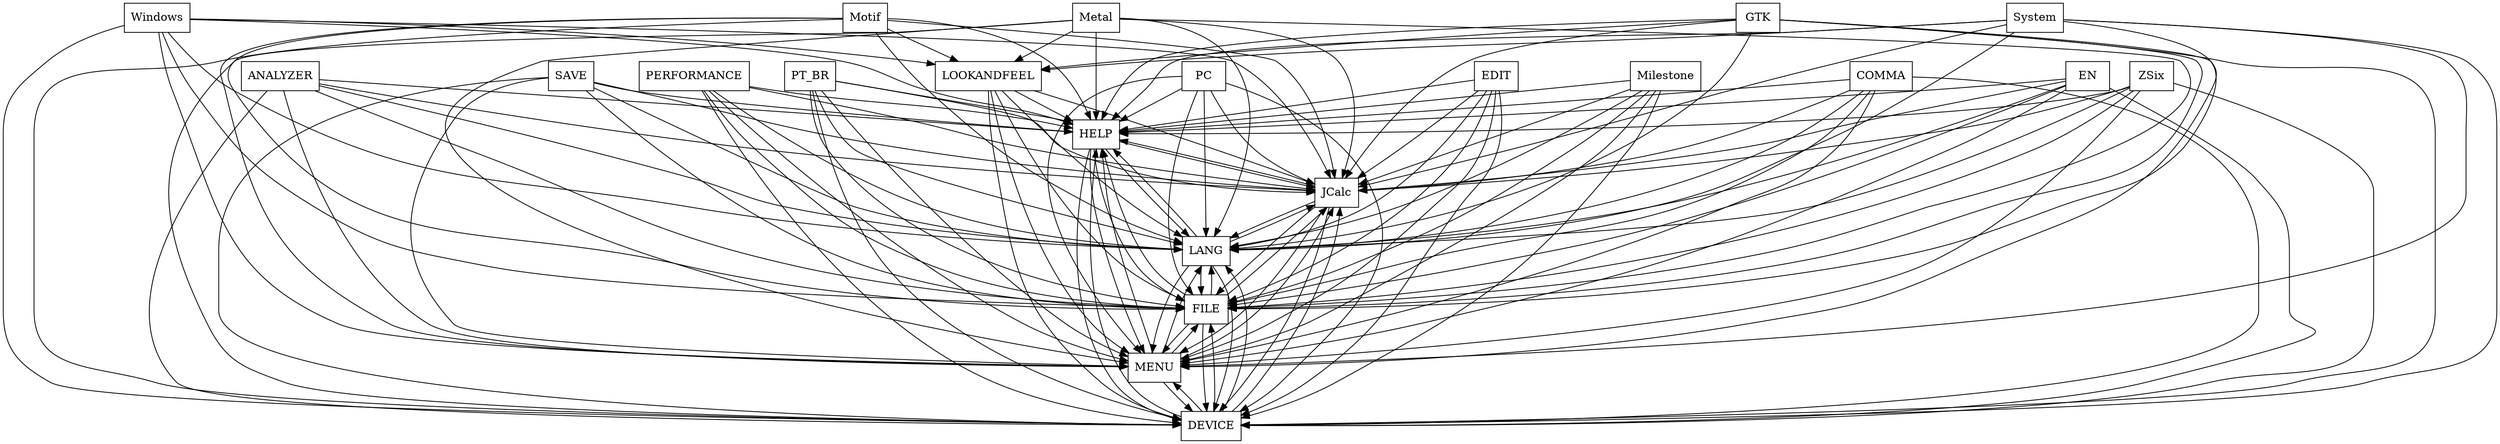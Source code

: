 digraph{
graph [rankdir=TB];
node [shape=box];
edge [arrowhead=normal];
0[label="HELP",]
1[label="ANALYZER",]
2[label="EDIT",]
3[label="GTK",]
4[label="COMMA",]
5[label="LOOKANDFEEL",]
6[label="PERFORMANCE",]
7[label="JCalc",]
8[label="Motif",]
9[label="Windows",]
10[label="DEVICE",]
11[label="EN",]
12[label="MENU",]
13[label="Milestone",]
14[label="SAVE",]
15[label="Metal",]
16[label="ZSix",]
17[label="FILE",]
18[label="PT_BR",]
19[label="System",]
20[label="LANG",]
21[label="PC",]
0->7[label="",]
0->10[label="",]
0->12[label="",]
0->17[label="",]
0->20[label="",]
1->0[label="",]
1->7[label="",]
1->10[label="",]
1->12[label="",]
1->17[label="",]
1->20[label="",]
2->0[label="",]
2->7[label="",]
2->10[label="",]
2->12[label="",]
2->17[label="",]
2->20[label="",]
3->0[label="",]
3->5[label="",]
3->7[label="",]
3->10[label="",]
3->12[label="",]
3->17[label="",]
3->20[label="",]
4->0[label="",]
4->7[label="",]
4->10[label="",]
4->12[label="",]
4->17[label="",]
4->20[label="",]
5->0[label="",]
5->7[label="",]
5->10[label="",]
5->12[label="",]
5->17[label="",]
5->20[label="",]
6->0[label="",]
6->7[label="",]
6->10[label="",]
6->12[label="",]
6->17[label="",]
6->20[label="",]
7->0[label="",]
7->10[label="",]
7->12[label="",]
7->17[label="",]
7->20[label="",]
8->0[label="",]
8->5[label="",]
8->7[label="",]
8->10[label="",]
8->12[label="",]
8->17[label="",]
8->20[label="",]
9->0[label="",]
9->5[label="",]
9->7[label="",]
9->10[label="",]
9->12[label="",]
9->17[label="",]
9->20[label="",]
10->0[label="",]
10->7[label="",]
10->12[label="",]
10->17[label="",]
10->20[label="",]
11->0[label="",]
11->7[label="",]
11->10[label="",]
11->12[label="",]
11->17[label="",]
11->20[label="",]
12->0[label="",]
12->7[label="",]
12->10[label="",]
12->17[label="",]
12->20[label="",]
13->0[label="",]
13->7[label="",]
13->10[label="",]
13->12[label="",]
13->17[label="",]
13->20[label="",]
14->0[label="",]
14->7[label="",]
14->10[label="",]
14->12[label="",]
14->17[label="",]
14->20[label="",]
15->0[label="",]
15->5[label="",]
15->7[label="",]
15->10[label="",]
15->12[label="",]
15->17[label="",]
15->20[label="",]
16->0[label="",]
16->7[label="",]
16->10[label="",]
16->12[label="",]
16->17[label="",]
16->20[label="",]
17->0[label="",]
17->7[label="",]
17->10[label="",]
17->12[label="",]
17->20[label="",]
18->0[label="",]
18->7[label="",]
18->10[label="",]
18->12[label="",]
18->17[label="",]
18->20[label="",]
19->0[label="",]
19->5[label="",]
19->7[label="",]
19->10[label="",]
19->12[label="",]
19->17[label="",]
19->20[label="",]
20->0[label="",]
20->7[label="",]
20->10[label="",]
20->12[label="",]
20->17[label="",]
21->0[label="",]
21->7[label="",]
21->10[label="",]
21->12[label="",]
21->17[label="",]
21->20[label="",]
}
